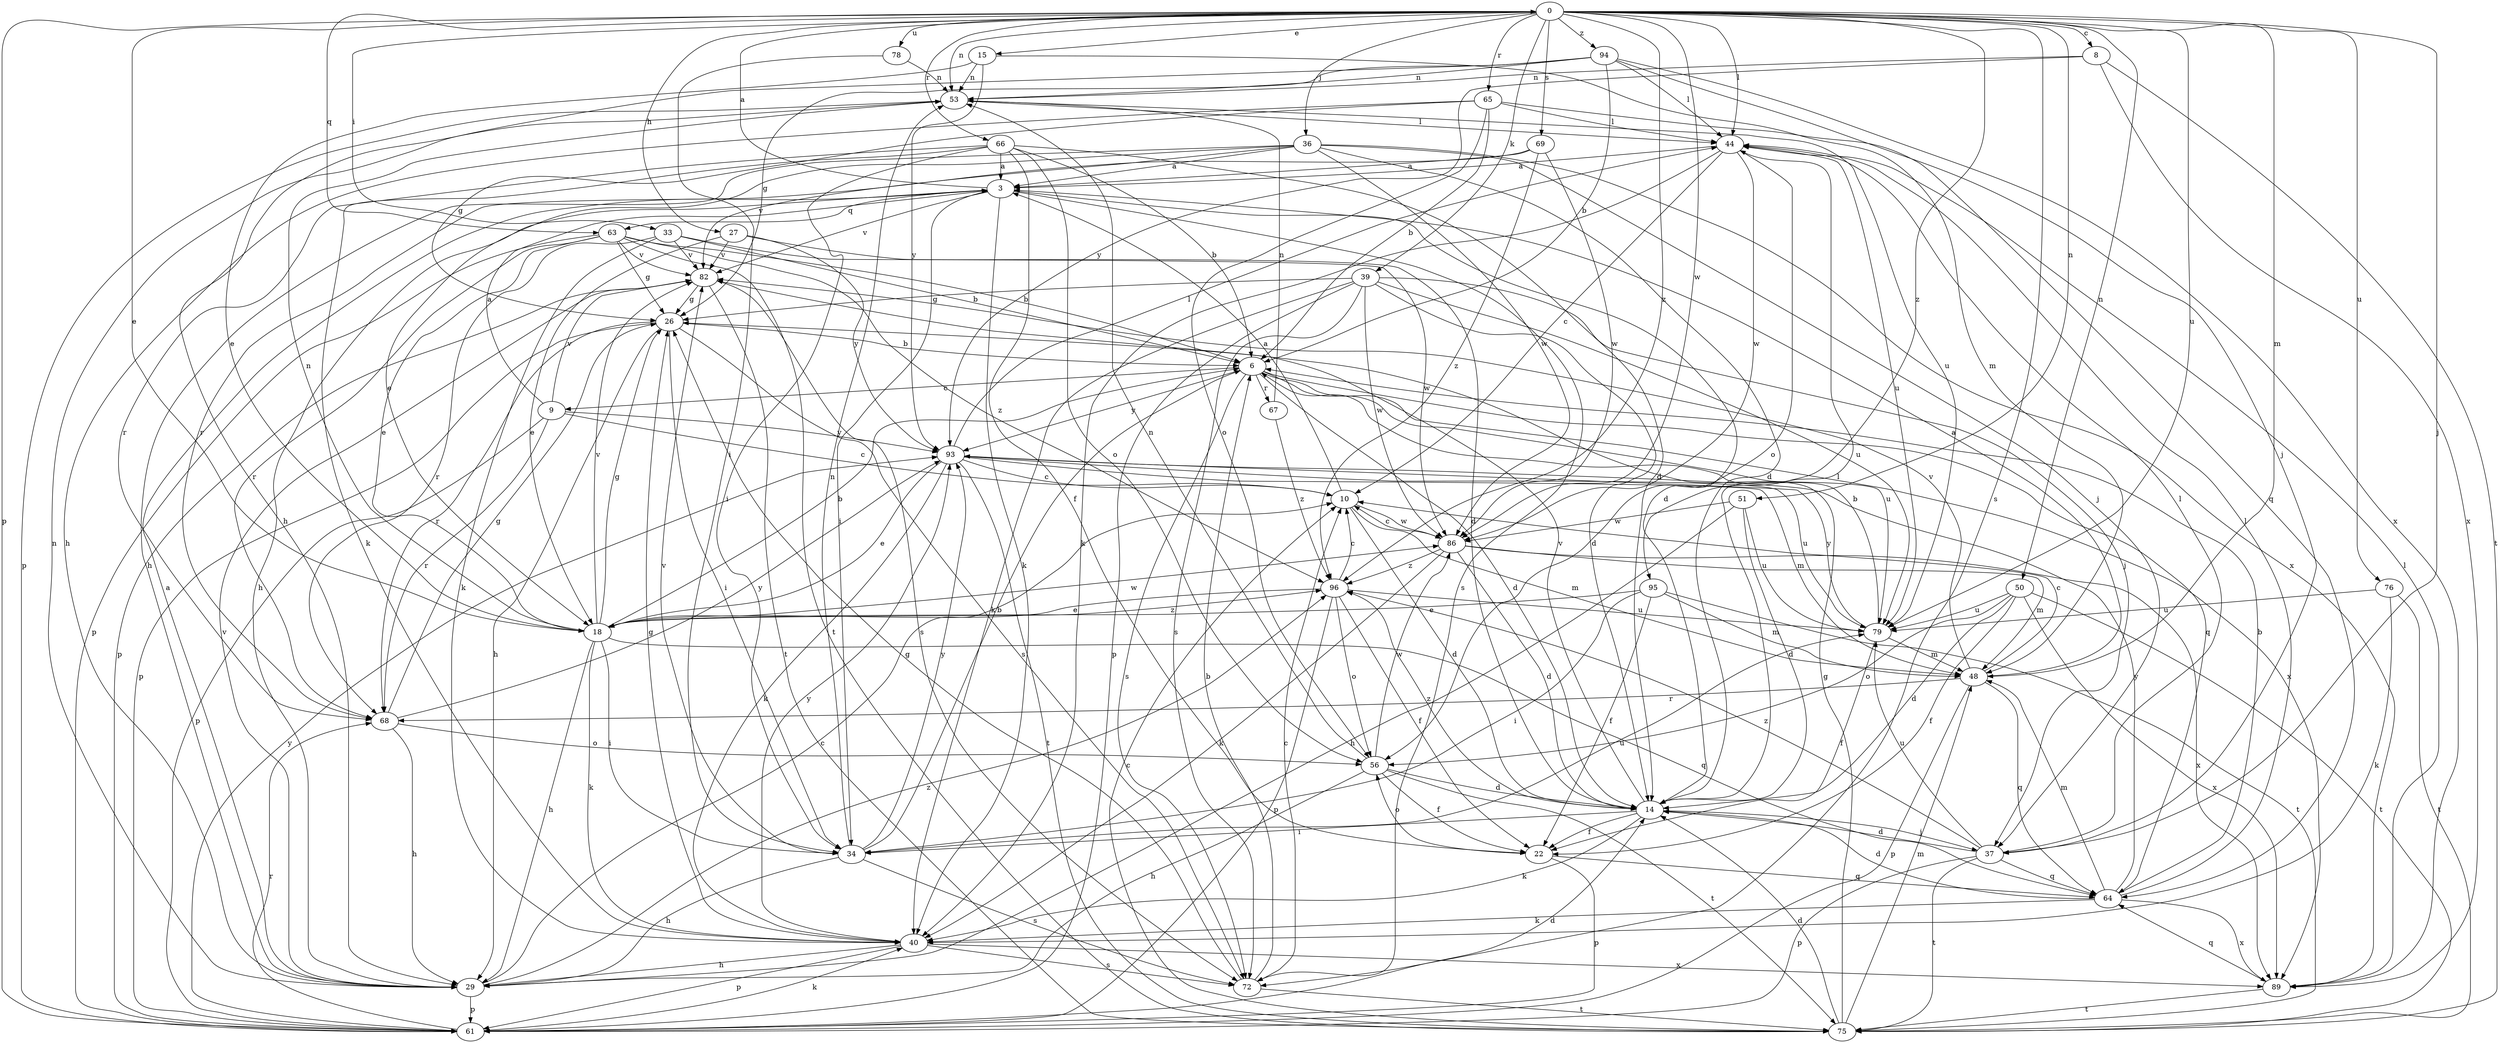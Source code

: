 strict digraph  {
0;
3;
6;
8;
9;
10;
14;
15;
18;
22;
26;
27;
29;
33;
34;
36;
37;
39;
40;
44;
48;
50;
51;
53;
56;
61;
63;
64;
65;
66;
67;
68;
69;
72;
75;
76;
78;
79;
82;
86;
89;
93;
94;
95;
96;
0 -> 8  [label=c];
0 -> 15  [label=e];
0 -> 18  [label=e];
0 -> 27  [label=h];
0 -> 33  [label=i];
0 -> 36  [label=j];
0 -> 37  [label=j];
0 -> 39  [label=k];
0 -> 44  [label=l];
0 -> 48  [label=m];
0 -> 50  [label=n];
0 -> 51  [label=n];
0 -> 53  [label=n];
0 -> 61  [label=p];
0 -> 63  [label=q];
0 -> 65  [label=r];
0 -> 66  [label=r];
0 -> 69  [label=s];
0 -> 72  [label=s];
0 -> 76  [label=u];
0 -> 78  [label=u];
0 -> 79  [label=u];
0 -> 86  [label=w];
0 -> 94  [label=z];
0 -> 95  [label=z];
0 -> 96  [label=z];
3 -> 0  [label=a];
3 -> 14  [label=d];
3 -> 29  [label=h];
3 -> 34  [label=i];
3 -> 40  [label=k];
3 -> 63  [label=q];
3 -> 72  [label=s];
3 -> 82  [label=v];
6 -> 9  [label=c];
6 -> 14  [label=d];
6 -> 64  [label=q];
6 -> 67  [label=r];
6 -> 72  [label=s];
6 -> 79  [label=u];
6 -> 89  [label=x];
6 -> 93  [label=y];
8 -> 53  [label=n];
8 -> 75  [label=t];
8 -> 89  [label=x];
8 -> 93  [label=y];
9 -> 3  [label=a];
9 -> 10  [label=c];
9 -> 61  [label=p];
9 -> 68  [label=r];
9 -> 82  [label=v];
9 -> 93  [label=y];
10 -> 3  [label=a];
10 -> 14  [label=d];
10 -> 48  [label=m];
10 -> 86  [label=w];
14 -> 22  [label=f];
14 -> 34  [label=i];
14 -> 37  [label=j];
14 -> 40  [label=k];
14 -> 44  [label=l];
14 -> 82  [label=v];
14 -> 96  [label=z];
15 -> 18  [label=e];
15 -> 48  [label=m];
15 -> 53  [label=n];
15 -> 93  [label=y];
18 -> 6  [label=b];
18 -> 26  [label=g];
18 -> 29  [label=h];
18 -> 34  [label=i];
18 -> 40  [label=k];
18 -> 53  [label=n];
18 -> 64  [label=q];
18 -> 82  [label=v];
18 -> 86  [label=w];
18 -> 96  [label=z];
22 -> 56  [label=o];
22 -> 61  [label=p];
22 -> 64  [label=q];
26 -> 6  [label=b];
26 -> 29  [label=h];
26 -> 34  [label=i];
26 -> 61  [label=p];
26 -> 68  [label=r];
26 -> 72  [label=s];
27 -> 14  [label=d];
27 -> 18  [label=e];
27 -> 82  [label=v];
27 -> 93  [label=y];
29 -> 3  [label=a];
29 -> 10  [label=c];
29 -> 53  [label=n];
29 -> 61  [label=p];
29 -> 82  [label=v];
29 -> 96  [label=z];
33 -> 6  [label=b];
33 -> 40  [label=k];
33 -> 68  [label=r];
33 -> 82  [label=v];
33 -> 86  [label=w];
34 -> 6  [label=b];
34 -> 29  [label=h];
34 -> 53  [label=n];
34 -> 72  [label=s];
34 -> 79  [label=u];
34 -> 82  [label=v];
34 -> 93  [label=y];
36 -> 3  [label=a];
36 -> 14  [label=d];
36 -> 18  [label=e];
36 -> 29  [label=h];
36 -> 37  [label=j];
36 -> 82  [label=v];
36 -> 86  [label=w];
36 -> 89  [label=x];
37 -> 14  [label=d];
37 -> 44  [label=l];
37 -> 61  [label=p];
37 -> 64  [label=q];
37 -> 75  [label=t];
37 -> 79  [label=u];
37 -> 96  [label=z];
39 -> 14  [label=d];
39 -> 26  [label=g];
39 -> 37  [label=j];
39 -> 40  [label=k];
39 -> 61  [label=p];
39 -> 72  [label=s];
39 -> 79  [label=u];
39 -> 86  [label=w];
40 -> 26  [label=g];
40 -> 29  [label=h];
40 -> 61  [label=p];
40 -> 72  [label=s];
40 -> 89  [label=x];
40 -> 93  [label=y];
44 -> 3  [label=a];
44 -> 10  [label=c];
44 -> 40  [label=k];
44 -> 56  [label=o];
44 -> 79  [label=u];
44 -> 86  [label=w];
48 -> 3  [label=a];
48 -> 10  [label=c];
48 -> 61  [label=p];
48 -> 64  [label=q];
48 -> 68  [label=r];
48 -> 82  [label=v];
50 -> 14  [label=d];
50 -> 22  [label=f];
50 -> 56  [label=o];
50 -> 75  [label=t];
50 -> 79  [label=u];
50 -> 89  [label=x];
51 -> 14  [label=d];
51 -> 29  [label=h];
51 -> 79  [label=u];
51 -> 86  [label=w];
53 -> 44  [label=l];
53 -> 61  [label=p];
53 -> 79  [label=u];
56 -> 14  [label=d];
56 -> 22  [label=f];
56 -> 29  [label=h];
56 -> 53  [label=n];
56 -> 75  [label=t];
56 -> 86  [label=w];
61 -> 14  [label=d];
61 -> 40  [label=k];
61 -> 68  [label=r];
61 -> 93  [label=y];
63 -> 6  [label=b];
63 -> 18  [label=e];
63 -> 26  [label=g];
63 -> 61  [label=p];
63 -> 68  [label=r];
63 -> 75  [label=t];
63 -> 82  [label=v];
63 -> 96  [label=z];
64 -> 6  [label=b];
64 -> 14  [label=d];
64 -> 40  [label=k];
64 -> 44  [label=l];
64 -> 48  [label=m];
64 -> 89  [label=x];
64 -> 93  [label=y];
65 -> 6  [label=b];
65 -> 26  [label=g];
65 -> 29  [label=h];
65 -> 44  [label=l];
65 -> 56  [label=o];
65 -> 64  [label=q];
66 -> 3  [label=a];
66 -> 6  [label=b];
66 -> 14  [label=d];
66 -> 22  [label=f];
66 -> 34  [label=i];
66 -> 40  [label=k];
66 -> 56  [label=o];
66 -> 68  [label=r];
67 -> 53  [label=n];
67 -> 96  [label=z];
68 -> 26  [label=g];
68 -> 29  [label=h];
68 -> 56  [label=o];
68 -> 93  [label=y];
69 -> 3  [label=a];
69 -> 68  [label=r];
69 -> 86  [label=w];
69 -> 96  [label=z];
72 -> 6  [label=b];
72 -> 10  [label=c];
72 -> 26  [label=g];
72 -> 75  [label=t];
75 -> 10  [label=c];
75 -> 14  [label=d];
75 -> 26  [label=g];
75 -> 48  [label=m];
76 -> 40  [label=k];
76 -> 75  [label=t];
76 -> 79  [label=u];
78 -> 34  [label=i];
78 -> 53  [label=n];
79 -> 6  [label=b];
79 -> 22  [label=f];
79 -> 48  [label=m];
79 -> 93  [label=y];
82 -> 26  [label=g];
82 -> 61  [label=p];
82 -> 72  [label=s];
82 -> 75  [label=t];
86 -> 10  [label=c];
86 -> 14  [label=d];
86 -> 40  [label=k];
86 -> 48  [label=m];
86 -> 89  [label=x];
86 -> 96  [label=z];
89 -> 44  [label=l];
89 -> 64  [label=q];
89 -> 75  [label=t];
93 -> 10  [label=c];
93 -> 18  [label=e];
93 -> 40  [label=k];
93 -> 44  [label=l];
93 -> 48  [label=m];
93 -> 75  [label=t];
93 -> 79  [label=u];
94 -> 6  [label=b];
94 -> 26  [label=g];
94 -> 29  [label=h];
94 -> 37  [label=j];
94 -> 44  [label=l];
94 -> 53  [label=n];
94 -> 89  [label=x];
95 -> 18  [label=e];
95 -> 22  [label=f];
95 -> 34  [label=i];
95 -> 48  [label=m];
95 -> 75  [label=t];
96 -> 10  [label=c];
96 -> 18  [label=e];
96 -> 22  [label=f];
96 -> 56  [label=o];
96 -> 61  [label=p];
96 -> 79  [label=u];
}
